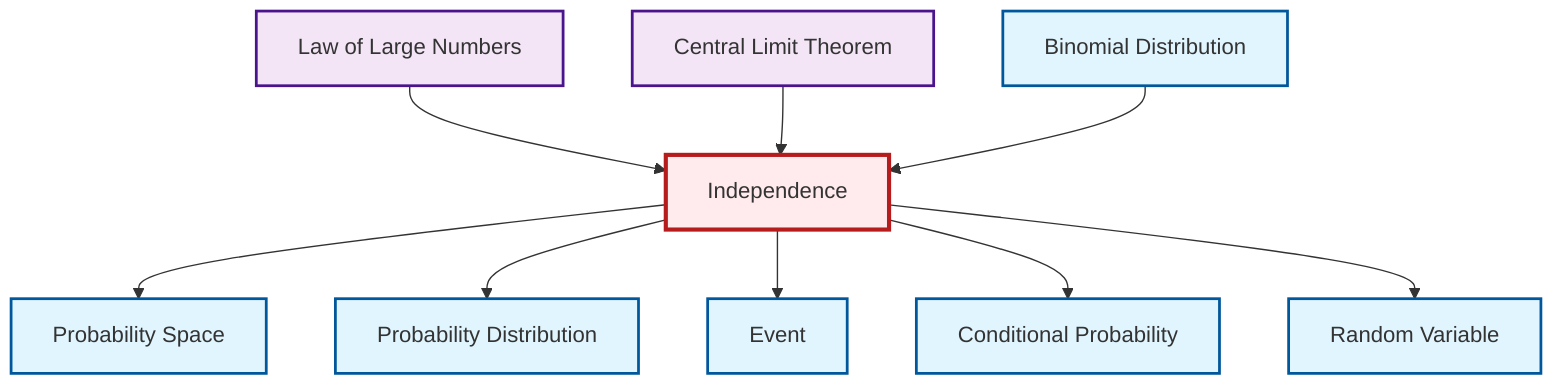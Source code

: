 graph TD
    classDef definition fill:#e1f5fe,stroke:#01579b,stroke-width:2px
    classDef theorem fill:#f3e5f5,stroke:#4a148c,stroke-width:2px
    classDef axiom fill:#fff3e0,stroke:#e65100,stroke-width:2px
    classDef example fill:#e8f5e9,stroke:#1b5e20,stroke-width:2px
    classDef current fill:#ffebee,stroke:#b71c1c,stroke-width:3px
    def-conditional-probability["Conditional Probability"]:::definition
    thm-central-limit["Central Limit Theorem"]:::theorem
    def-event["Event"]:::definition
    def-random-variable["Random Variable"]:::definition
    def-binomial-distribution["Binomial Distribution"]:::definition
    def-independence["Independence"]:::definition
    def-probability-distribution["Probability Distribution"]:::definition
    def-probability-space["Probability Space"]:::definition
    thm-law-of-large-numbers["Law of Large Numbers"]:::theorem
    def-independence --> def-probability-space
    def-independence --> def-probability-distribution
    thm-law-of-large-numbers --> def-independence
    def-independence --> def-event
    thm-central-limit --> def-independence
    def-independence --> def-conditional-probability
    def-independence --> def-random-variable
    def-binomial-distribution --> def-independence
    class def-independence current